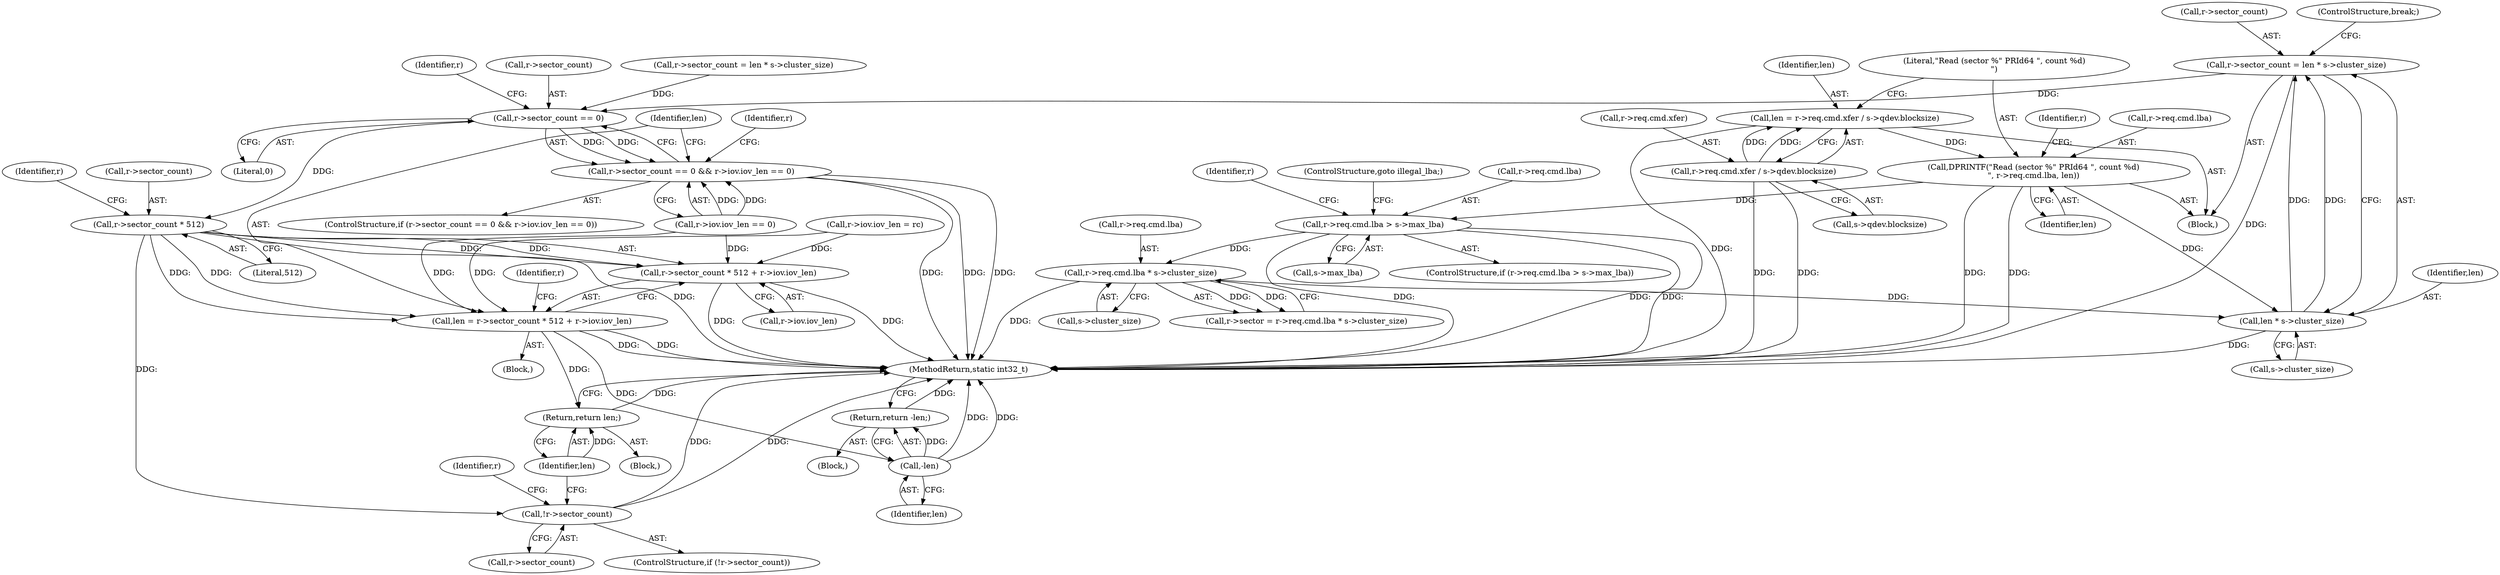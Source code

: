 digraph "0_qemu_7285477ab11831b1cf56e45878a89170dd06d9b9_4@pointer" {
"1000300" [label="(Call,r->sector_count = len * s->cluster_size)"];
"1000304" [label="(Call,len * s->cluster_size)"];
"1000262" [label="(Call,DPRINTF(\"Read (sector %\" PRId64 \", count %d)\n\", r->req.cmd.lba, len))"];
"1000247" [label="(Call,len = r->req.cmd.xfer / s->qdev.blocksize)"];
"1000249" [label="(Call,r->req.cmd.xfer / s->qdev.blocksize)"];
"1000289" [label="(Call,r->req.cmd.lba * s->cluster_size)"];
"1000273" [label="(Call,r->req.cmd.lba > s->max_lba)"];
"1000578" [label="(Call,r->sector_count == 0)"];
"1000577" [label="(Call,r->sector_count == 0 && r->iov.iov_len == 0)"];
"1000600" [label="(Call,r->sector_count * 512)"];
"1000597" [label="(Call,len = r->sector_count * 512 + r->iov.iov_len)"];
"1000622" [label="(Call,-len)"];
"1000621" [label="(Return,return -len;)"];
"1000637" [label="(Return,return len;)"];
"1000599" [label="(Call,r->sector_count * 512 + r->iov.iov_len)"];
"1000627" [label="(Call,!r->sector_count)"];
"1000281" [label="(Call,s->max_lba)"];
"1000578" [label="(Call,r->sector_count == 0)"];
"1000249" [label="(Call,r->req.cmd.xfer / s->qdev.blocksize)"];
"1000272" [label="(ControlStructure,if (r->req.cmd.lba > s->max_lba))"];
"1000607" [label="(Identifier,r)"];
"1000583" [label="(Call,r->iov.iov_len == 0)"];
"1000637" [label="(Return,return len;)"];
"1000273" [label="(Call,r->req.cmd.lba > s->max_lba)"];
"1000621" [label="(Return,return -len;)"];
"1000170" [label="(Block,)"];
"1000622" [label="(Call,-len)"];
"1000300" [label="(Call,r->sector_count = len * s->cluster_size)"];
"1000284" [label="(ControlStructure,goto illegal_lba;)"];
"1000301" [label="(Call,r->sector_count)"];
"1000627" [label="(Call,!r->sector_count)"];
"1000598" [label="(Identifier,len)"];
"1000257" [label="(Call,s->qdev.blocksize)"];
"1000628" [label="(Call,r->sector_count)"];
"1000577" [label="(Call,r->sector_count == 0 && r->iov.iov_len == 0)"];
"1000290" [label="(Call,r->req.cmd.lba)"];
"1000378" [label="(Call,r->sector_count = len * s->cluster_size)"];
"1000597" [label="(Call,len = r->sector_count * 512 + r->iov.iov_len)"];
"1000107" [label="(Block,)"];
"1000309" [label="(ControlStructure,break;)"];
"1000297" [label="(Call,s->cluster_size)"];
"1000274" [label="(Call,r->req.cmd.lba)"];
"1000287" [label="(Identifier,r)"];
"1000601" [label="(Call,r->sector_count)"];
"1000197" [label="(Call,r->iov.iov_len = rc)"];
"1000638" [label="(Identifier,len)"];
"1000626" [label="(ControlStructure,if (!r->sector_count))"];
"1000305" [label="(Identifier,len)"];
"1000271" [label="(Identifier,len)"];
"1000639" [label="(MethodReturn,static int32_t)"];
"1000620" [label="(Block,)"];
"1000582" [label="(Literal,0)"];
"1000605" [label="(Call,r->iov.iov_len)"];
"1000304" [label="(Call,len * s->cluster_size)"];
"1000263" [label="(Literal,\"Read (sector %\" PRId64 \", count %d)\n\")"];
"1000604" [label="(Literal,512)"];
"1000306" [label="(Call,s->cluster_size)"];
"1000633" [label="(Identifier,r)"];
"1000248" [label="(Identifier,len)"];
"1000586" [label="(Identifier,r)"];
"1000247" [label="(Call,len = r->req.cmd.xfer / s->qdev.blocksize)"];
"1000285" [label="(Call,r->sector = r->req.cmd.lba * s->cluster_size)"];
"1000289" [label="(Call,r->req.cmd.lba * s->cluster_size)"];
"1000576" [label="(ControlStructure,if (r->sector_count == 0 && r->iov.iov_len == 0))"];
"1000264" [label="(Call,r->req.cmd.lba)"];
"1000623" [label="(Identifier,len)"];
"1000277" [label="(Identifier,r)"];
"1000599" [label="(Call,r->sector_count * 512 + r->iov.iov_len)"];
"1000250" [label="(Call,r->req.cmd.xfer)"];
"1000615" [label="(Identifier,r)"];
"1000625" [label="(Block,)"];
"1000600" [label="(Call,r->sector_count * 512)"];
"1000594" [label="(Identifier,r)"];
"1000262" [label="(Call,DPRINTF(\"Read (sector %\" PRId64 \", count %d)\n\", r->req.cmd.lba, len))"];
"1000579" [label="(Call,r->sector_count)"];
"1000300" -> "1000170"  [label="AST: "];
"1000300" -> "1000304"  [label="CFG: "];
"1000301" -> "1000300"  [label="AST: "];
"1000304" -> "1000300"  [label="AST: "];
"1000309" -> "1000300"  [label="CFG: "];
"1000300" -> "1000639"  [label="DDG: "];
"1000304" -> "1000300"  [label="DDG: "];
"1000304" -> "1000300"  [label="DDG: "];
"1000300" -> "1000578"  [label="DDG: "];
"1000304" -> "1000306"  [label="CFG: "];
"1000305" -> "1000304"  [label="AST: "];
"1000306" -> "1000304"  [label="AST: "];
"1000304" -> "1000639"  [label="DDG: "];
"1000262" -> "1000304"  [label="DDG: "];
"1000289" -> "1000304"  [label="DDG: "];
"1000262" -> "1000170"  [label="AST: "];
"1000262" -> "1000271"  [label="CFG: "];
"1000263" -> "1000262"  [label="AST: "];
"1000264" -> "1000262"  [label="AST: "];
"1000271" -> "1000262"  [label="AST: "];
"1000277" -> "1000262"  [label="CFG: "];
"1000262" -> "1000639"  [label="DDG: "];
"1000262" -> "1000639"  [label="DDG: "];
"1000247" -> "1000262"  [label="DDG: "];
"1000262" -> "1000273"  [label="DDG: "];
"1000247" -> "1000170"  [label="AST: "];
"1000247" -> "1000249"  [label="CFG: "];
"1000248" -> "1000247"  [label="AST: "];
"1000249" -> "1000247"  [label="AST: "];
"1000263" -> "1000247"  [label="CFG: "];
"1000247" -> "1000639"  [label="DDG: "];
"1000249" -> "1000247"  [label="DDG: "];
"1000249" -> "1000247"  [label="DDG: "];
"1000249" -> "1000257"  [label="CFG: "];
"1000250" -> "1000249"  [label="AST: "];
"1000257" -> "1000249"  [label="AST: "];
"1000249" -> "1000639"  [label="DDG: "];
"1000249" -> "1000639"  [label="DDG: "];
"1000289" -> "1000285"  [label="AST: "];
"1000289" -> "1000297"  [label="CFG: "];
"1000290" -> "1000289"  [label="AST: "];
"1000297" -> "1000289"  [label="AST: "];
"1000285" -> "1000289"  [label="CFG: "];
"1000289" -> "1000639"  [label="DDG: "];
"1000289" -> "1000285"  [label="DDG: "];
"1000289" -> "1000285"  [label="DDG: "];
"1000273" -> "1000289"  [label="DDG: "];
"1000273" -> "1000272"  [label="AST: "];
"1000273" -> "1000281"  [label="CFG: "];
"1000274" -> "1000273"  [label="AST: "];
"1000281" -> "1000273"  [label="AST: "];
"1000284" -> "1000273"  [label="CFG: "];
"1000287" -> "1000273"  [label="CFG: "];
"1000273" -> "1000639"  [label="DDG: "];
"1000273" -> "1000639"  [label="DDG: "];
"1000273" -> "1000639"  [label="DDG: "];
"1000578" -> "1000577"  [label="AST: "];
"1000578" -> "1000582"  [label="CFG: "];
"1000579" -> "1000578"  [label="AST: "];
"1000582" -> "1000578"  [label="AST: "];
"1000586" -> "1000578"  [label="CFG: "];
"1000577" -> "1000578"  [label="CFG: "];
"1000578" -> "1000577"  [label="DDG: "];
"1000578" -> "1000577"  [label="DDG: "];
"1000378" -> "1000578"  [label="DDG: "];
"1000578" -> "1000600"  [label="DDG: "];
"1000577" -> "1000576"  [label="AST: "];
"1000577" -> "1000583"  [label="CFG: "];
"1000583" -> "1000577"  [label="AST: "];
"1000594" -> "1000577"  [label="CFG: "];
"1000598" -> "1000577"  [label="CFG: "];
"1000577" -> "1000639"  [label="DDG: "];
"1000577" -> "1000639"  [label="DDG: "];
"1000577" -> "1000639"  [label="DDG: "];
"1000583" -> "1000577"  [label="DDG: "];
"1000583" -> "1000577"  [label="DDG: "];
"1000600" -> "1000599"  [label="AST: "];
"1000600" -> "1000604"  [label="CFG: "];
"1000601" -> "1000600"  [label="AST: "];
"1000604" -> "1000600"  [label="AST: "];
"1000607" -> "1000600"  [label="CFG: "];
"1000600" -> "1000639"  [label="DDG: "];
"1000600" -> "1000597"  [label="DDG: "];
"1000600" -> "1000597"  [label="DDG: "];
"1000600" -> "1000599"  [label="DDG: "];
"1000600" -> "1000599"  [label="DDG: "];
"1000600" -> "1000627"  [label="DDG: "];
"1000597" -> "1000107"  [label="AST: "];
"1000597" -> "1000599"  [label="CFG: "];
"1000598" -> "1000597"  [label="AST: "];
"1000599" -> "1000597"  [label="AST: "];
"1000615" -> "1000597"  [label="CFG: "];
"1000597" -> "1000639"  [label="DDG: "];
"1000597" -> "1000639"  [label="DDG: "];
"1000583" -> "1000597"  [label="DDG: "];
"1000197" -> "1000597"  [label="DDG: "];
"1000597" -> "1000622"  [label="DDG: "];
"1000597" -> "1000637"  [label="DDG: "];
"1000622" -> "1000621"  [label="AST: "];
"1000622" -> "1000623"  [label="CFG: "];
"1000623" -> "1000622"  [label="AST: "];
"1000621" -> "1000622"  [label="CFG: "];
"1000622" -> "1000639"  [label="DDG: "];
"1000622" -> "1000639"  [label="DDG: "];
"1000622" -> "1000621"  [label="DDG: "];
"1000621" -> "1000620"  [label="AST: "];
"1000639" -> "1000621"  [label="CFG: "];
"1000621" -> "1000639"  [label="DDG: "];
"1000637" -> "1000625"  [label="AST: "];
"1000637" -> "1000638"  [label="CFG: "];
"1000638" -> "1000637"  [label="AST: "];
"1000639" -> "1000637"  [label="CFG: "];
"1000637" -> "1000639"  [label="DDG: "];
"1000638" -> "1000637"  [label="DDG: "];
"1000599" -> "1000605"  [label="CFG: "];
"1000605" -> "1000599"  [label="AST: "];
"1000599" -> "1000639"  [label="DDG: "];
"1000599" -> "1000639"  [label="DDG: "];
"1000583" -> "1000599"  [label="DDG: "];
"1000197" -> "1000599"  [label="DDG: "];
"1000627" -> "1000626"  [label="AST: "];
"1000627" -> "1000628"  [label="CFG: "];
"1000628" -> "1000627"  [label="AST: "];
"1000633" -> "1000627"  [label="CFG: "];
"1000638" -> "1000627"  [label="CFG: "];
"1000627" -> "1000639"  [label="DDG: "];
"1000627" -> "1000639"  [label="DDG: "];
}
